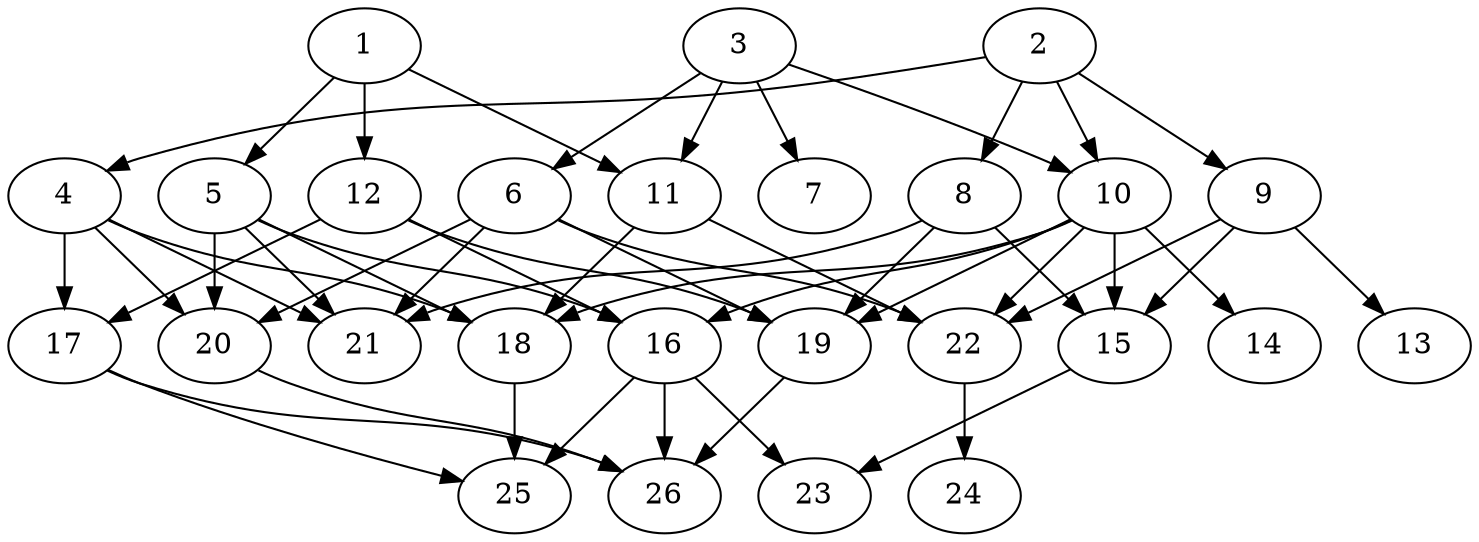 // DAG (tier=2-normal, mode=data, n=26, ccr=0.437, fat=0.627, density=0.450, regular=0.448, jump=0.126, mindata=2097152, maxdata=16777216)
// DAG automatically generated by daggen at Sun Aug 24 16:33:34 2025
// /home/ermia/Project/Environments/daggen/bin/daggen --dot --ccr 0.437 --fat 0.627 --regular 0.448 --density 0.450 --jump 0.126 --mindata 2097152 --maxdata 16777216 -n 26 
digraph G {
  1 [size="1727668245233211015168", alpha="0.01", expect_size="863834122616605507584"]
  1 -> 5 [size ="1151852548718592"]
  1 -> 11 [size ="1151852548718592"]
  1 -> 12 [size ="1151852548718592"]
  2 [size="26339438098264372", alpha="0.14", expect_size="13169719049132186"]
  2 -> 4 [size ="821005220052992"]
  2 -> 8 [size ="821005220052992"]
  2 -> 9 [size ="821005220052992"]
  2 -> 10 [size ="821005220052992"]
  3 [size="2807173608623648538624", alpha="0.12", expect_size="1403586804311824269312"]
  3 -> 6 [size ="1591974725419008"]
  3 -> 7 [size ="1591974725419008"]
  3 -> 10 [size ="1591974725419008"]
  3 -> 11 [size ="1591974725419008"]
  4 [size="12021980354077338", alpha="0.17", expect_size="6010990177038669"]
  4 -> 17 [size ="313882325286912"]
  4 -> 18 [size ="313882325286912"]
  4 -> 20 [size ="313882325286912"]
  4 -> 21 [size ="313882325286912"]
  5 [size="268997648389909774336", alpha="0.17", expect_size="134498824194954887168"]
  5 -> 16 [size ="333366771580928"]
  5 -> 18 [size ="333366771580928"]
  5 -> 20 [size ="333366771580928"]
  5 -> 21 [size ="333366771580928"]
  6 [size="685083962639755520", alpha="0.19", expect_size="342541981319877760"]
  6 -> 19 [size ="486440488140800"]
  6 -> 20 [size ="486440488140800"]
  6 -> 21 [size ="486440488140800"]
  6 -> 22 [size ="486440488140800"]
  7 [size="2135127681400832000000", alpha="0.16", expect_size="1067563840700416000000"]
  8 [size="37544223616008192000", alpha="0.15", expect_size="18772111808004096000"]
  8 -> 15 [size ="89698546483200"]
  8 -> 19 [size ="89698546483200"]
  8 -> 21 [size ="89698546483200"]
  9 [size="34879964895898492", alpha="0.02", expect_size="17439982447949246"]
  9 -> 13 [size ="803670119677952"]
  9 -> 15 [size ="803670119677952"]
  9 -> 22 [size ="803670119677952"]
  10 [size="27258291284822982656", alpha="0.18", expect_size="13629145642411491328"]
  10 -> 14 [size ="72458455482368"]
  10 -> 15 [size ="72458455482368"]
  10 -> 16 [size ="72458455482368"]
  10 -> 18 [size ="72458455482368"]
  10 -> 19 [size ="72458455482368"]
  10 -> 22 [size ="72458455482368"]
  11 [size="235407095763805536", alpha="0.10", expect_size="117703547881902768"]
  11 -> 18 [size ="212239332147200"]
  11 -> 22 [size ="212239332147200"]
  12 [size="3025331690029424050176", alpha="0.03", expect_size="1512665845014712025088"]
  12 -> 16 [size ="1673421398212608"]
  12 -> 17 [size ="1673421398212608"]
  12 -> 19 [size ="1673421398212608"]
  13 [size="4748780092546933760", alpha="0.07", expect_size="2374390046273466880"]
  14 [size="58177258643569770496", alpha="0.17", expect_size="29088629321784885248"]
  15 [size="110558178986436000", alpha="0.01", expect_size="55279089493218000"]
  15 -> 23 [size ="2083542322380800"]
  16 [size="4869844428145545", alpha="0.16", expect_size="2434922214072772"]
  16 -> 23 [size ="262878875615232"]
  16 -> 25 [size ="262878875615232"]
  16 -> 26 [size ="262878875615232"]
  17 [size="3301868002497554944", alpha="0.18", expect_size="1650934001248777472"]
  17 -> 25 [size ="1598684345139200"]
  17 -> 26 [size ="1598684345139200"]
  18 [size="83581522556413920", alpha="0.02", expect_size="41790761278206960"]
  18 -> 25 [size ="1823562046373888"]
  19 [size="45862930182361368", alpha="0.16", expect_size="22931465091180684"]
  19 -> 26 [size ="2161734290767872"]
  20 [size="299527885297073258496", alpha="0.05", expect_size="149763942648536629248"]
  20 -> 26 [size ="358136149966848"]
  21 [size="65012532431941008", alpha="0.15", expect_size="32506266215970504"]
  22 [size="1760158543722424827904", alpha="0.13", expect_size="880079271861212413952"]
  22 -> 24 [size ="1166248717058048"]
  23 [size="29031630586471740", alpha="0.19", expect_size="14515815293235870"]
  24 [size="990033288124394240", alpha="0.05", expect_size="495016644062197120"]
  25 [size="4842965687781984", alpha="0.20", expect_size="2421482843890992"]
  26 [size="20066603652199400", alpha="0.06", expect_size="10033301826099700"]
}